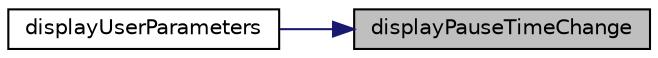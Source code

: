 digraph "displayPauseTimeChange"
{
 // LATEX_PDF_SIZE
  edge [fontname="Helvetica",fontsize="10",labelfontname="Helvetica",labelfontsize="10"];
  node [fontname="Helvetica",fontsize="10",shape=record];
  rankdir="RL";
  Node1 [label="displayPauseTimeChange",height=0.2,width=0.4,color="black", fillcolor="grey75", style="filled", fontcolor="black",tooltip=" "];
  Node1 -> Node2 [dir="back",color="midnightblue",fontsize="10",style="solid",fontname="Helvetica"];
  Node2 [label="displayUserParameters",height=0.2,width=0.4,color="black", fillcolor="white", style="filled",URL="$update_user_parameters_8h.html#a3a6342055fe903d2b7c7237d4fc961a4",tooltip=" "];
}
